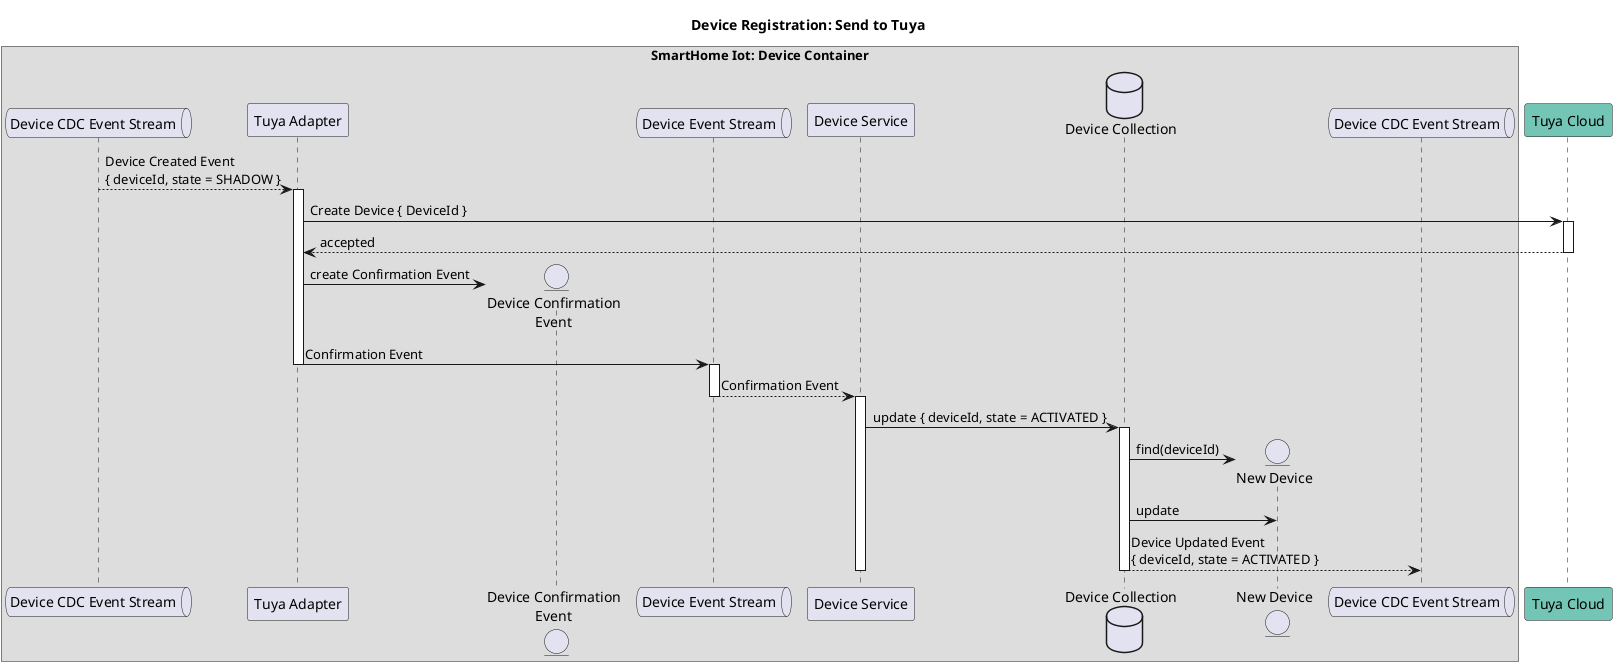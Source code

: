 @startuml "Device-Registration"
 
title "Device Registration: Send to Tuya"

box "SmartHome Iot: Device Container"
  queue "Device CDC Event Stream" as stream 
  participant "Tuya Adapter" as adapter
  entity "Device Confirmation\nEvent" as event
  queue "Device Event Stream" as estream 
  participant "Device Service" as dservice  
  database "Device Collection" as dvdb
  entity "New Device" as equip
  queue "Device CDC Event Stream" as stream2 
end box 
participant "Tuya Cloud" as tuya#73c6b6

stream --> adapter: Device Created Event\n{ deviceId, state = SHADOW }
activate adapter
  adapter -> tuya: Create Device { DeviceId }
  activate tuya
    adapter <-- tuya: accepted    
  deactivate tuya
  adapter -> event **: create Confirmation Event
  adapter -> estream: Confirmation Event
deactivate adapter
activate estream
  estream --> dservice: Confirmation Event
deactivate estream
activate dservice
  dservice -> dvdb: update { deviceId, state = ACTIVATED }
  activate dvdb
    dvdb -> equip **: find(deviceId)
    dvdb -> equip: update
    dvdb --> stream2: Device Updated Event\n{ deviceId, state = ACTIVATED }
  deactivate dvdb  
deactivate dservice

@enduml 

